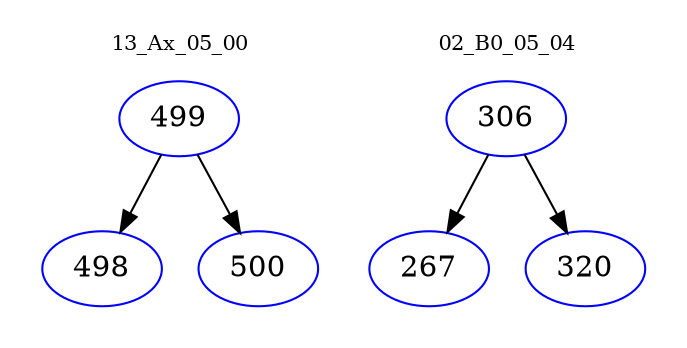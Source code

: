 digraph{
subgraph cluster_0 {
color = white
label = "13_Ax_05_00";
fontsize=10;
T0_499 [label="499", color="blue"]
T0_499 -> T0_498 [color="black"]
T0_498 [label="498", color="blue"]
T0_499 -> T0_500 [color="black"]
T0_500 [label="500", color="blue"]
}
subgraph cluster_1 {
color = white
label = "02_B0_05_04";
fontsize=10;
T1_306 [label="306", color="blue"]
T1_306 -> T1_267 [color="black"]
T1_267 [label="267", color="blue"]
T1_306 -> T1_320 [color="black"]
T1_320 [label="320", color="blue"]
}
}
